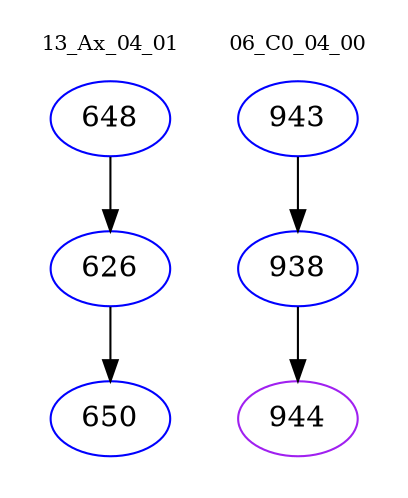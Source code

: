 digraph{
subgraph cluster_0 {
color = white
label = "13_Ax_04_01";
fontsize=10;
T0_648 [label="648", color="blue"]
T0_648 -> T0_626 [color="black"]
T0_626 [label="626", color="blue"]
T0_626 -> T0_650 [color="black"]
T0_650 [label="650", color="blue"]
}
subgraph cluster_1 {
color = white
label = "06_C0_04_00";
fontsize=10;
T1_943 [label="943", color="blue"]
T1_943 -> T1_938 [color="black"]
T1_938 [label="938", color="blue"]
T1_938 -> T1_944 [color="black"]
T1_944 [label="944", color="purple"]
}
}
